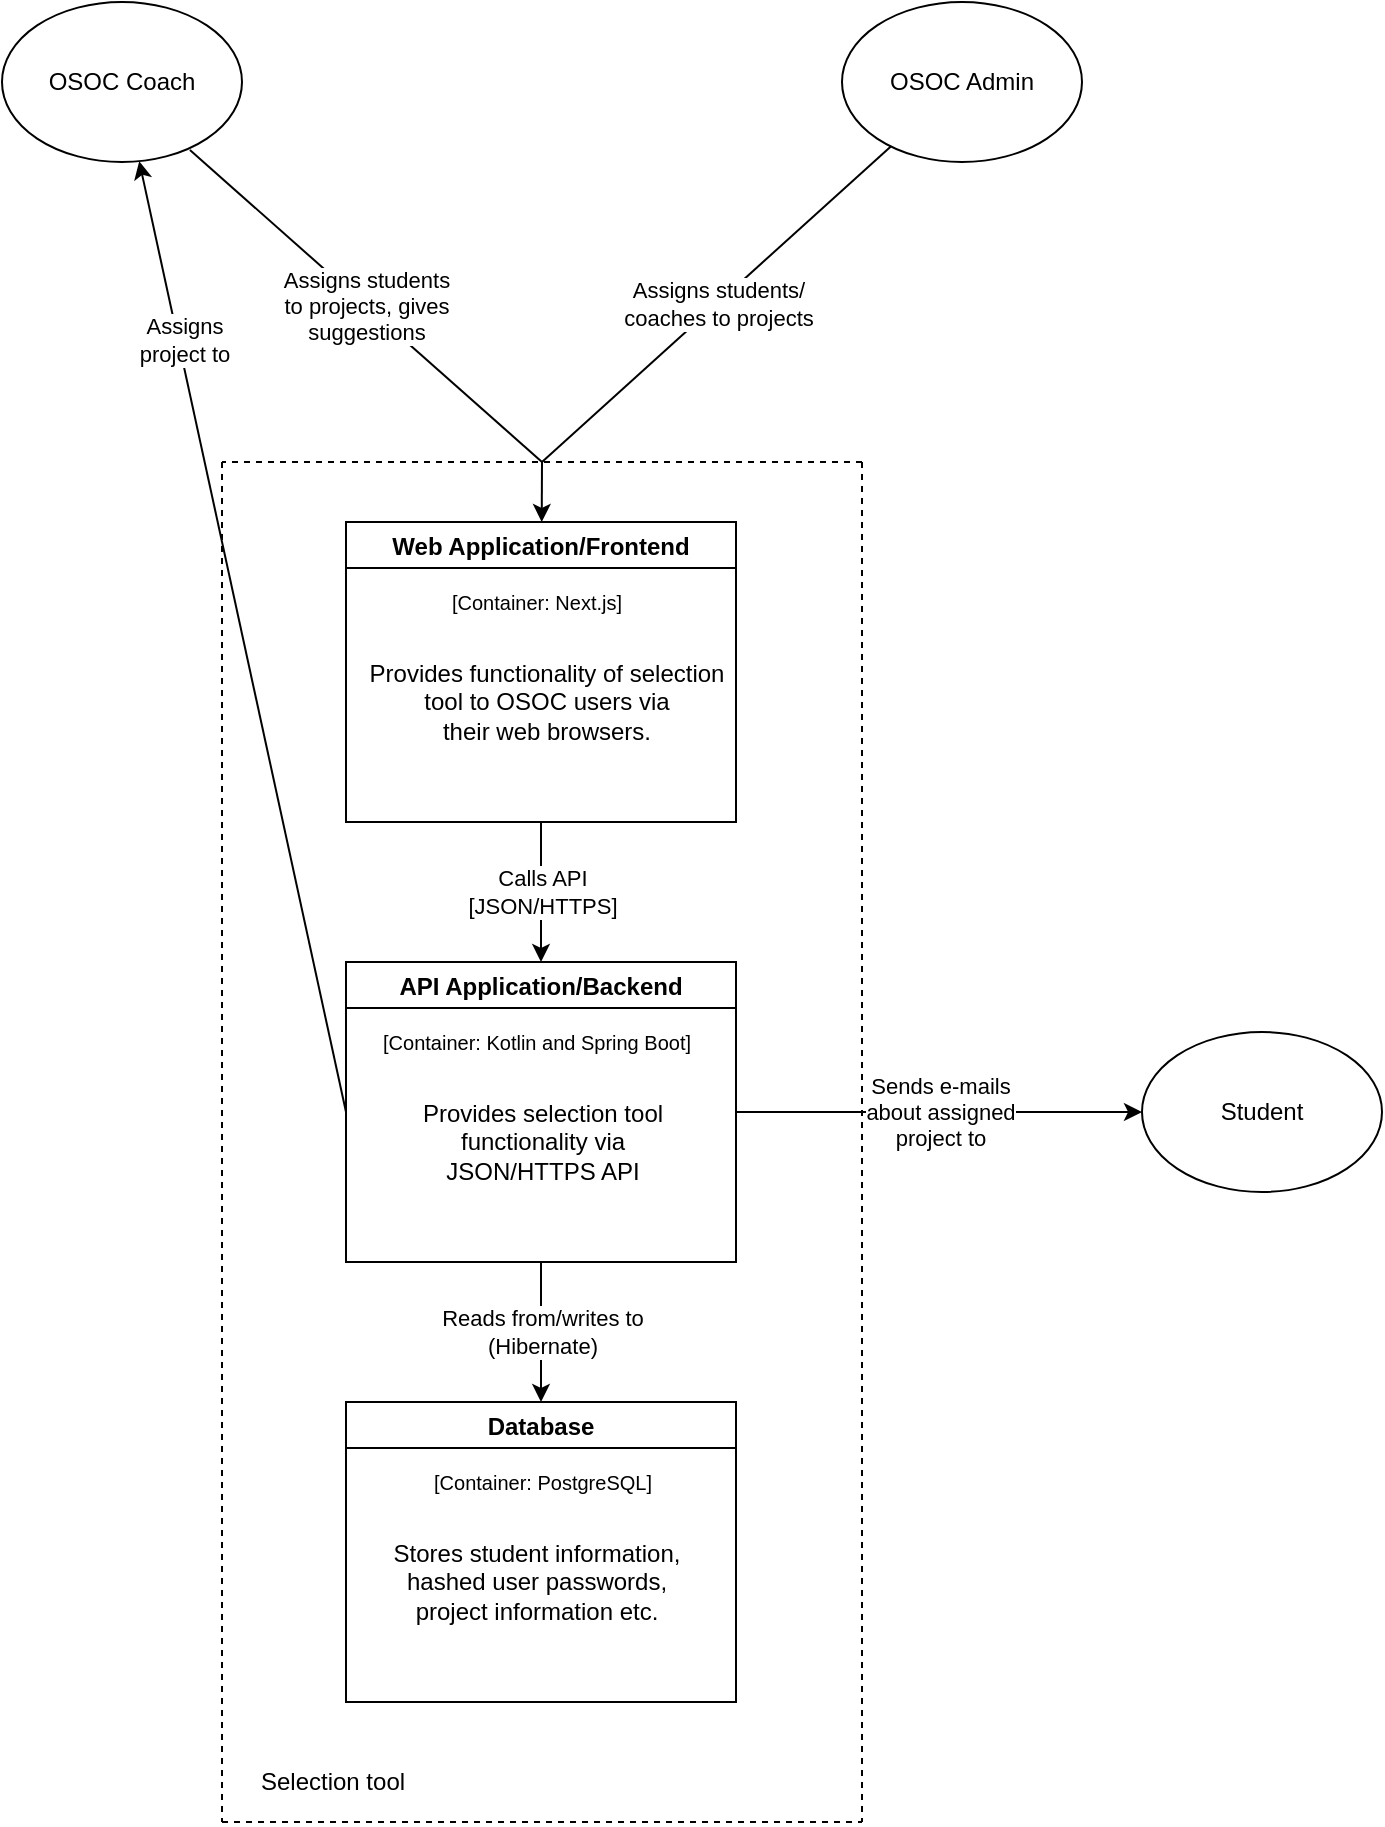 <mxfile version="16.6.5" type="device"><diagram id="Xueh1fzJBezRoQJaB98k" name="Page-1"><mxGraphModel dx="1422" dy="780" grid="1" gridSize="10" guides="1" tooltips="1" connect="1" arrows="1" fold="1" page="1" pageScale="1" pageWidth="850" pageHeight="1100" math="0" shadow="0"><root><mxCell id="0"/><mxCell id="1" parent="0"/><mxCell id="CF--ckBnNPfTJrwJrHUP-1" value="&lt;div&gt;OSOC Coach&lt;/div&gt;" style="ellipse;whiteSpace=wrap;html=1;" vertex="1" parent="1"><mxGeometry x="130" y="50" width="120" height="80" as="geometry"/></mxCell><mxCell id="CF--ckBnNPfTJrwJrHUP-2" value="&lt;div&gt;OSOC Admin&lt;/div&gt;" style="ellipse;whiteSpace=wrap;html=1;" vertex="1" parent="1"><mxGeometry x="550" y="50" width="120" height="80" as="geometry"/></mxCell><mxCell id="CF--ckBnNPfTJrwJrHUP-4" value="" style="endArrow=none;html=1;rounded=0;exitX=0.783;exitY=0.925;exitDx=0;exitDy=0;exitPerimeter=0;endFill=0;" edge="1" parent="1" source="CF--ckBnNPfTJrwJrHUP-1"><mxGeometry relative="1" as="geometry"><mxPoint x="370" y="370" as="sourcePoint"/><mxPoint x="400" y="280" as="targetPoint"/></mxGeometry></mxCell><mxCell id="CF--ckBnNPfTJrwJrHUP-5" value="&lt;div&gt;Assigns students&lt;/div&gt;&lt;div&gt;to projects, gives&lt;/div&gt;suggestions" style="edgeLabel;resizable=0;html=1;align=center;verticalAlign=middle;" connectable="0" vertex="1" parent="CF--ckBnNPfTJrwJrHUP-4"><mxGeometry relative="1" as="geometry"/></mxCell><mxCell id="CF--ckBnNPfTJrwJrHUP-6" value="" style="endArrow=none;html=1;rounded=0;endFill=0;" edge="1" parent="1" source="CF--ckBnNPfTJrwJrHUP-2"><mxGeometry relative="1" as="geometry"><mxPoint x="370" y="310" as="sourcePoint"/><mxPoint x="400" y="280" as="targetPoint"/></mxGeometry></mxCell><mxCell id="CF--ckBnNPfTJrwJrHUP-7" value="&lt;div&gt;Assigns students/&lt;/div&gt;&lt;div&gt;coaches to projects&lt;br&gt;&lt;/div&gt;" style="edgeLabel;resizable=0;html=1;align=center;verticalAlign=middle;" connectable="0" vertex="1" parent="CF--ckBnNPfTJrwJrHUP-6"><mxGeometry relative="1" as="geometry"/></mxCell><mxCell id="CF--ckBnNPfTJrwJrHUP-9" value="Web Application/Frontend" style="swimlane;" vertex="1" parent="1"><mxGeometry x="302" y="310" width="195" height="150" as="geometry"><mxRectangle x="302" y="310" width="180" height="23" as="alternateBounds"/></mxGeometry></mxCell><mxCell id="CF--ckBnNPfTJrwJrHUP-11" value="[Container: Next.js]" style="text;html=1;align=center;verticalAlign=middle;resizable=0;points=[];autosize=1;strokeColor=none;fillColor=none;fontSize=10;" vertex="1" parent="CF--ckBnNPfTJrwJrHUP-9"><mxGeometry x="45" y="30" width="100" height="20" as="geometry"/></mxCell><mxCell id="CF--ckBnNPfTJrwJrHUP-12" value="&lt;div&gt;&lt;font style=&quot;font-size: 12px&quot;&gt;Provides functionality of selection &lt;br&gt;&lt;/font&gt;&lt;/div&gt;&lt;div&gt;&lt;font style=&quot;font-size: 12px&quot;&gt;tool to OSOC users via &lt;br&gt;&lt;/font&gt;&lt;/div&gt;&lt;div&gt;&lt;font style=&quot;font-size: 12px&quot;&gt;their web browsers.&lt;br&gt;&lt;/font&gt;&lt;/div&gt;" style="text;html=1;align=center;verticalAlign=middle;resizable=0;points=[];autosize=1;strokeColor=none;fillColor=none;fontSize=10;" vertex="1" parent="CF--ckBnNPfTJrwJrHUP-9"><mxGeometry y="70" width="200" height="40" as="geometry"/></mxCell><mxCell id="CF--ckBnNPfTJrwJrHUP-10" value="" style="endArrow=classic;html=1;rounded=0;" edge="1" parent="1" target="CF--ckBnNPfTJrwJrHUP-9"><mxGeometry width="50" height="50" relative="1" as="geometry"><mxPoint x="400" y="280" as="sourcePoint"/><mxPoint x="400" y="310" as="targetPoint"/></mxGeometry></mxCell><mxCell id="CF--ckBnNPfTJrwJrHUP-13" value="API Application/Backend" style="swimlane;fontSize=12;" vertex="1" parent="1"><mxGeometry x="302" y="530" width="195" height="150" as="geometry"/></mxCell><mxCell id="CF--ckBnNPfTJrwJrHUP-14" value="&lt;font style=&quot;font-size: 10px&quot;&gt;[Container: Kotlin and Spring Boot]&lt;/font&gt;" style="text;html=1;align=center;verticalAlign=middle;resizable=0;points=[];autosize=1;strokeColor=none;fillColor=none;fontSize=12;" vertex="1" parent="CF--ckBnNPfTJrwJrHUP-13"><mxGeometry x="5" y="30" width="180" height="20" as="geometry"/></mxCell><mxCell id="CF--ckBnNPfTJrwJrHUP-18" value="&lt;div&gt;&lt;font style=&quot;font-size: 12px&quot;&gt;Provides selection tool &lt;br&gt;&lt;/font&gt;&lt;/div&gt;&lt;div&gt;&lt;font style=&quot;font-size: 12px&quot;&gt;functionality via &lt;br&gt;&lt;/font&gt;&lt;/div&gt;&lt;div&gt;&lt;font style=&quot;font-size: 12px&quot;&gt;JSON/HTTPS API&lt;/font&gt;&lt;/div&gt;" style="text;html=1;align=center;verticalAlign=middle;resizable=0;points=[];autosize=1;strokeColor=none;fillColor=none;fontSize=11;" vertex="1" parent="CF--ckBnNPfTJrwJrHUP-13"><mxGeometry x="27.5" y="70" width="140" height="40" as="geometry"/></mxCell><mxCell id="CF--ckBnNPfTJrwJrHUP-15" value="" style="endArrow=classic;html=1;rounded=0;fontSize=10;exitX=0.5;exitY=1;exitDx=0;exitDy=0;entryX=0.5;entryY=0;entryDx=0;entryDy=0;" edge="1" parent="1" source="CF--ckBnNPfTJrwJrHUP-9" target="CF--ckBnNPfTJrwJrHUP-13"><mxGeometry relative="1" as="geometry"><mxPoint x="370" y="520" as="sourcePoint"/><mxPoint x="470" y="520" as="targetPoint"/></mxGeometry></mxCell><mxCell id="CF--ckBnNPfTJrwJrHUP-16" value="&lt;div style=&quot;font-size: 11px&quot;&gt;&lt;font style=&quot;font-size: 11px&quot;&gt;Calls API&lt;/font&gt;&lt;/div&gt;&lt;div style=&quot;font-size: 11px&quot;&gt;&lt;font style=&quot;font-size: 11px&quot;&gt;[JSON/HTTPS]&lt;/font&gt;&lt;/div&gt;" style="edgeLabel;resizable=0;html=1;align=center;verticalAlign=middle;fontSize=10;" connectable="0" vertex="1" parent="CF--ckBnNPfTJrwJrHUP-15"><mxGeometry relative="1" as="geometry"/></mxCell><mxCell id="CF--ckBnNPfTJrwJrHUP-19" value="Database" style="swimlane;fontSize=12;" vertex="1" parent="1"><mxGeometry x="302" y="750" width="195" height="150" as="geometry"/></mxCell><mxCell id="CF--ckBnNPfTJrwJrHUP-22" value="&lt;font style=&quot;font-size: 10px&quot;&gt;[Container: PostgreSQL]&lt;br&gt;&lt;/font&gt;" style="text;html=1;align=center;verticalAlign=middle;resizable=0;points=[];autosize=1;strokeColor=none;fillColor=none;fontSize=11;" vertex="1" parent="CF--ckBnNPfTJrwJrHUP-19"><mxGeometry x="32.5" y="30" width="130" height="20" as="geometry"/></mxCell><mxCell id="CF--ckBnNPfTJrwJrHUP-23" value="&lt;div&gt;&lt;font style=&quot;font-size: 12px&quot;&gt;Stores student information, &lt;br&gt;&lt;/font&gt;&lt;/div&gt;&lt;div&gt;&lt;font style=&quot;font-size: 12px&quot;&gt;hashed user passwords, &lt;br&gt;&lt;/font&gt;&lt;/div&gt;&lt;div&gt;&lt;font style=&quot;font-size: 12px&quot;&gt;project information etc.&lt;/font&gt;&lt;/div&gt;" style="text;html=1;align=center;verticalAlign=middle;resizable=0;points=[];autosize=1;strokeColor=none;fillColor=none;fontSize=10;" vertex="1" parent="CF--ckBnNPfTJrwJrHUP-19"><mxGeometry x="15" y="70" width="160" height="40" as="geometry"/></mxCell><mxCell id="CF--ckBnNPfTJrwJrHUP-20" value="" style="endArrow=classic;html=1;rounded=0;fontSize=12;exitX=0.5;exitY=1;exitDx=0;exitDy=0;entryX=0.5;entryY=0;entryDx=0;entryDy=0;" edge="1" parent="1" source="CF--ckBnNPfTJrwJrHUP-13" target="CF--ckBnNPfTJrwJrHUP-19"><mxGeometry relative="1" as="geometry"><mxPoint x="370" y="610" as="sourcePoint"/><mxPoint x="470" y="610" as="targetPoint"/></mxGeometry></mxCell><mxCell id="CF--ckBnNPfTJrwJrHUP-21" value="&lt;div style=&quot;font-size: 11px&quot;&gt;&lt;font style=&quot;font-size: 11px&quot;&gt;Reads from/writes to&lt;/font&gt;&lt;/div&gt;&lt;div style=&quot;font-size: 11px&quot;&gt;&lt;font style=&quot;font-size: 11px&quot;&gt;(Hibernate)&lt;br&gt;&lt;/font&gt;&lt;/div&gt;" style="edgeLabel;resizable=0;html=1;align=center;verticalAlign=middle;fontSize=12;" connectable="0" vertex="1" parent="CF--ckBnNPfTJrwJrHUP-20"><mxGeometry relative="1" as="geometry"/></mxCell><mxCell id="CF--ckBnNPfTJrwJrHUP-24" value="Student" style="ellipse;whiteSpace=wrap;html=1;fontSize=12;" vertex="1" parent="1"><mxGeometry x="700" y="565" width="120" height="80" as="geometry"/></mxCell><mxCell id="CF--ckBnNPfTJrwJrHUP-25" value="" style="endArrow=classic;html=1;rounded=0;fontSize=12;exitX=1;exitY=0.5;exitDx=0;exitDy=0;" edge="1" parent="1" source="CF--ckBnNPfTJrwJrHUP-13" target="CF--ckBnNPfTJrwJrHUP-24"><mxGeometry relative="1" as="geometry"><mxPoint x="370" y="490" as="sourcePoint"/><mxPoint x="470" y="490" as="targetPoint"/></mxGeometry></mxCell><mxCell id="CF--ckBnNPfTJrwJrHUP-26" value="&lt;div style=&quot;font-size: 11px&quot;&gt;&lt;font style=&quot;font-size: 11px&quot;&gt;Sends e-mails&lt;/font&gt;&lt;/div&gt;&lt;div style=&quot;font-size: 11px&quot;&gt;&lt;font style=&quot;font-size: 11px&quot;&gt;about assigned&lt;/font&gt;&lt;/div&gt;&lt;div style=&quot;font-size: 11px&quot;&gt;&lt;font style=&quot;font-size: 11px&quot;&gt;project to&lt;br&gt;&lt;/font&gt;&lt;/div&gt;" style="edgeLabel;resizable=0;html=1;align=center;verticalAlign=middle;fontSize=12;" connectable="0" vertex="1" parent="CF--ckBnNPfTJrwJrHUP-25"><mxGeometry relative="1" as="geometry"/></mxCell><mxCell id="CF--ckBnNPfTJrwJrHUP-29" value="" style="endArrow=none;dashed=1;html=1;rounded=0;fontSize=11;" edge="1" parent="1"><mxGeometry width="50" height="50" relative="1" as="geometry"><mxPoint x="240" y="280" as="sourcePoint"/><mxPoint x="240" y="960" as="targetPoint"/></mxGeometry></mxCell><mxCell id="CF--ckBnNPfTJrwJrHUP-30" value="" style="endArrow=none;dashed=1;html=1;rounded=0;fontSize=11;" edge="1" parent="1"><mxGeometry width="50" height="50" relative="1" as="geometry"><mxPoint x="240" y="960" as="sourcePoint"/><mxPoint x="560" y="960" as="targetPoint"/></mxGeometry></mxCell><mxCell id="CF--ckBnNPfTJrwJrHUP-31" value="" style="endArrow=none;dashed=1;html=1;rounded=0;fontSize=11;" edge="1" parent="1"><mxGeometry width="50" height="50" relative="1" as="geometry"><mxPoint x="560" y="280" as="sourcePoint"/><mxPoint x="560" y="960" as="targetPoint"/></mxGeometry></mxCell><mxCell id="CF--ckBnNPfTJrwJrHUP-32" value="" style="endArrow=none;dashed=1;html=1;rounded=0;fontSize=11;" edge="1" parent="1"><mxGeometry width="50" height="50" relative="1" as="geometry"><mxPoint x="560" y="280" as="sourcePoint"/><mxPoint x="240" y="280" as="targetPoint"/></mxGeometry></mxCell><mxCell id="CF--ckBnNPfTJrwJrHUP-33" value="&lt;font style=&quot;font-size: 12px&quot;&gt;Selection tool&lt;br&gt;&lt;/font&gt;" style="text;html=1;align=center;verticalAlign=middle;resizable=0;points=[];autosize=1;strokeColor=none;fillColor=none;fontSize=11;" vertex="1" parent="1"><mxGeometry x="250" y="930" width="90" height="20" as="geometry"/></mxCell><mxCell id="CF--ckBnNPfTJrwJrHUP-34" value="" style="endArrow=classic;html=1;rounded=0;fontSize=12;exitX=0;exitY=0.5;exitDx=0;exitDy=0;" edge="1" parent="1" source="CF--ckBnNPfTJrwJrHUP-13" target="CF--ckBnNPfTJrwJrHUP-1"><mxGeometry relative="1" as="geometry"><mxPoint x="370" y="460" as="sourcePoint"/><mxPoint x="470" y="460" as="targetPoint"/></mxGeometry></mxCell><mxCell id="CF--ckBnNPfTJrwJrHUP-35" value="&lt;div style=&quot;font-size: 11px&quot;&gt;&lt;font style=&quot;font-size: 11px&quot;&gt;Assigns&lt;/font&gt;&lt;/div&gt;&lt;div style=&quot;font-size: 11px&quot;&gt;&lt;font style=&quot;font-size: 11px&quot;&gt;project to&lt;br&gt;&lt;/font&gt;&lt;/div&gt;" style="edgeLabel;resizable=0;html=1;align=center;verticalAlign=middle;fontSize=12;" connectable="0" vertex="1" parent="CF--ckBnNPfTJrwJrHUP-34"><mxGeometry relative="1" as="geometry"><mxPoint x="-30" y="-148" as="offset"/></mxGeometry></mxCell></root></mxGraphModel></diagram></mxfile>